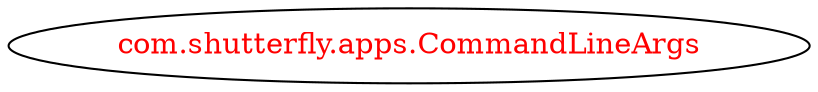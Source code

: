digraph dependencyGraph {
 concentrate=true;
 ranksep="2.0";
 rankdir="LR"; 
 splines="ortho";
"com.shutterfly.apps.CommandLineArgs" [fontcolor="red"];
}